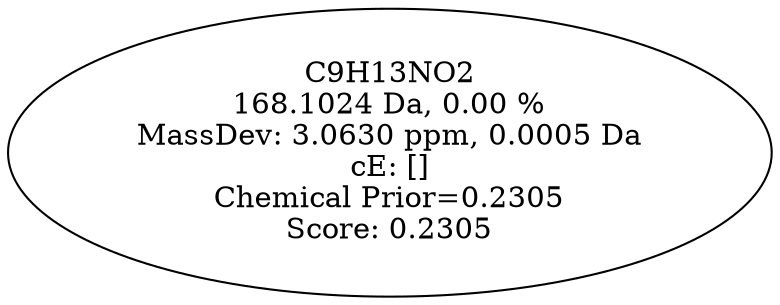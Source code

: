 strict digraph {
v1 [label="C9H13NO2\n168.1024 Da, 0.00 %\nMassDev: 3.0630 ppm, 0.0005 Da\ncE: []\nChemical Prior=0.2305\nScore: 0.2305"];
}